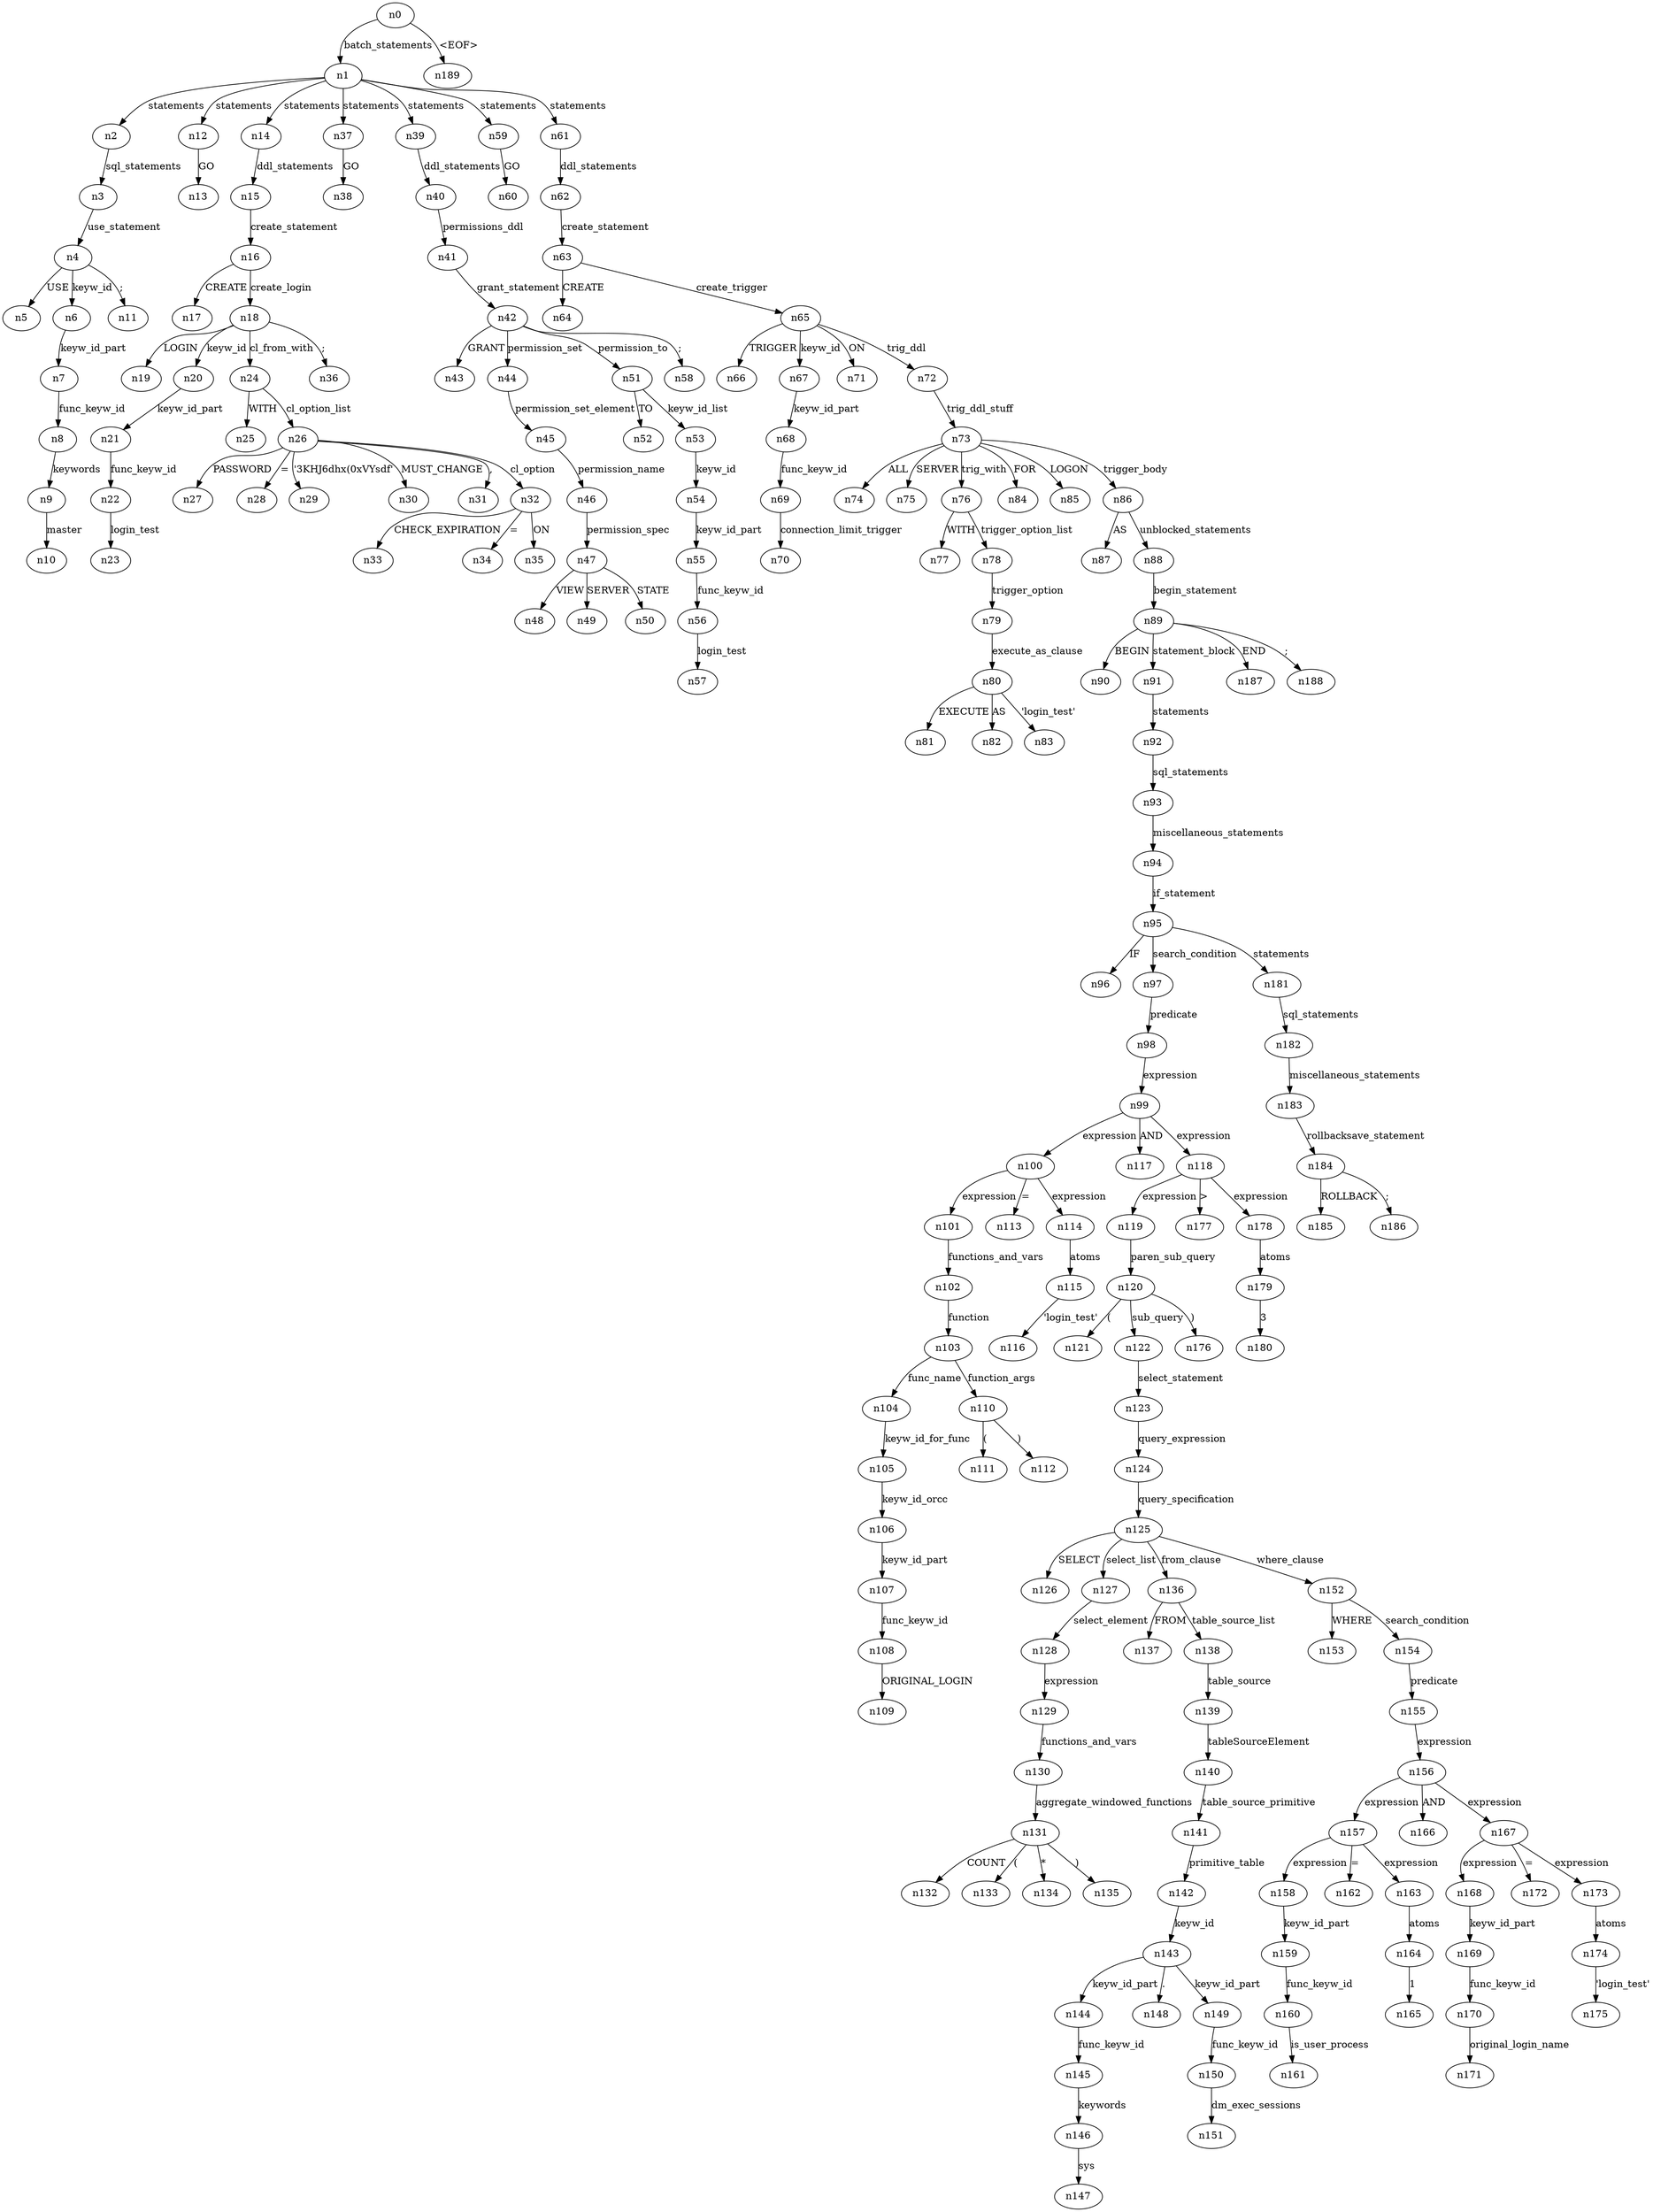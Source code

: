 digraph ParseTree {
  n0 -> n1 [label="batch_statements"];
  n1 -> n2 [label="statements"];
  n2 -> n3 [label="sql_statements"];
  n3 -> n4 [label="use_statement"];
  n4 -> n5 [label="USE"];
  n4 -> n6 [label="keyw_id"];
  n6 -> n7 [label="keyw_id_part"];
  n7 -> n8 [label="func_keyw_id"];
  n8 -> n9 [label="keywords"];
  n9 -> n10 [label="master"];
  n4 -> n11 [label=";"];
  n1 -> n12 [label="statements"];
  n12 -> n13 [label="GO"];
  n1 -> n14 [label="statements"];
  n14 -> n15 [label="ddl_statements"];
  n15 -> n16 [label="create_statement"];
  n16 -> n17 [label="CREATE"];
  n16 -> n18 [label="create_login"];
  n18 -> n19 [label="LOGIN"];
  n18 -> n20 [label="keyw_id"];
  n20 -> n21 [label="keyw_id_part"];
  n21 -> n22 [label="func_keyw_id"];
  n22 -> n23 [label="login_test"];
  n18 -> n24 [label="cl_from_with"];
  n24 -> n25 [label="WITH"];
  n24 -> n26 [label="cl_option_list"];
  n26 -> n27 [label="PASSWORD"];
  n26 -> n28 [label="="];
  n26 -> n29 [label="'3KHJ6dhx(0xVYsdf'"];
  n26 -> n30 [label="MUST_CHANGE"];
  n26 -> n31 [label=","];
  n26 -> n32 [label="cl_option"];
  n32 -> n33 [label="CHECK_EXPIRATION"];
  n32 -> n34 [label="="];
  n32 -> n35 [label="ON"];
  n18 -> n36 [label=";"];
  n1 -> n37 [label="statements"];
  n37 -> n38 [label="GO"];
  n1 -> n39 [label="statements"];
  n39 -> n40 [label="ddl_statements"];
  n40 -> n41 [label="permissions_ddl"];
  n41 -> n42 [label="grant_statement"];
  n42 -> n43 [label="GRANT"];
  n42 -> n44 [label="permission_set"];
  n44 -> n45 [label="permission_set_element"];
  n45 -> n46 [label="permission_name"];
  n46 -> n47 [label="permission_spec"];
  n47 -> n48 [label="VIEW"];
  n47 -> n49 [label="SERVER"];
  n47 -> n50 [label="STATE"];
  n42 -> n51 [label="permission_to"];
  n51 -> n52 [label="TO"];
  n51 -> n53 [label="keyw_id_list"];
  n53 -> n54 [label="keyw_id"];
  n54 -> n55 [label="keyw_id_part"];
  n55 -> n56 [label="func_keyw_id"];
  n56 -> n57 [label="login_test"];
  n42 -> n58 [label=";"];
  n1 -> n59 [label="statements"];
  n59 -> n60 [label="GO"];
  n1 -> n61 [label="statements"];
  n61 -> n62 [label="ddl_statements"];
  n62 -> n63 [label="create_statement"];
  n63 -> n64 [label="CREATE"];
  n63 -> n65 [label="create_trigger"];
  n65 -> n66 [label="TRIGGER"];
  n65 -> n67 [label="keyw_id"];
  n67 -> n68 [label="keyw_id_part"];
  n68 -> n69 [label="func_keyw_id"];
  n69 -> n70 [label="connection_limit_trigger"];
  n65 -> n71 [label="ON"];
  n65 -> n72 [label="trig_ddl"];
  n72 -> n73 [label="trig_ddl_stuff"];
  n73 -> n74 [label="ALL"];
  n73 -> n75 [label="SERVER"];
  n73 -> n76 [label="trig_with"];
  n76 -> n77 [label="WITH"];
  n76 -> n78 [label="trigger_option_list"];
  n78 -> n79 [label="trigger_option"];
  n79 -> n80 [label="execute_as_clause"];
  n80 -> n81 [label="EXECUTE"];
  n80 -> n82 [label="AS"];
  n80 -> n83 [label="'login_test'"];
  n73 -> n84 [label="FOR"];
  n73 -> n85 [label="LOGON"];
  n73 -> n86 [label="trigger_body"];
  n86 -> n87 [label="AS"];
  n86 -> n88 [label="unblocked_statements"];
  n88 -> n89 [label="begin_statement"];
  n89 -> n90 [label="BEGIN"];
  n89 -> n91 [label="statement_block"];
  n91 -> n92 [label="statements"];
  n92 -> n93 [label="sql_statements"];
  n93 -> n94 [label="miscellaneous_statements"];
  n94 -> n95 [label="if_statement"];
  n95 -> n96 [label="IF"];
  n95 -> n97 [label="search_condition"];
  n97 -> n98 [label="predicate"];
  n98 -> n99 [label="expression"];
  n99 -> n100 [label="expression"];
  n100 -> n101 [label="expression"];
  n101 -> n102 [label="functions_and_vars"];
  n102 -> n103 [label="function"];
  n103 -> n104 [label="func_name"];
  n104 -> n105 [label="keyw_id_for_func"];
  n105 -> n106 [label="keyw_id_orcc"];
  n106 -> n107 [label="keyw_id_part"];
  n107 -> n108 [label="func_keyw_id"];
  n108 -> n109 [label="ORIGINAL_LOGIN"];
  n103 -> n110 [label="function_args"];
  n110 -> n111 [label="("];
  n110 -> n112 [label=")"];
  n100 -> n113 [label="="];
  n100 -> n114 [label="expression"];
  n114 -> n115 [label="atoms"];
  n115 -> n116 [label="'login_test'"];
  n99 -> n117 [label="AND"];
  n99 -> n118 [label="expression"];
  n118 -> n119 [label="expression"];
  n119 -> n120 [label="paren_sub_query"];
  n120 -> n121 [label="("];
  n120 -> n122 [label="sub_query"];
  n122 -> n123 [label="select_statement"];
  n123 -> n124 [label="query_expression"];
  n124 -> n125 [label="query_specification"];
  n125 -> n126 [label="SELECT"];
  n125 -> n127 [label="select_list"];
  n127 -> n128 [label="select_element"];
  n128 -> n129 [label="expression"];
  n129 -> n130 [label="functions_and_vars"];
  n130 -> n131 [label="aggregate_windowed_functions"];
  n131 -> n132 [label="COUNT"];
  n131 -> n133 [label="("];
  n131 -> n134 [label="*"];
  n131 -> n135 [label=")"];
  n125 -> n136 [label="from_clause"];
  n136 -> n137 [label="FROM"];
  n136 -> n138 [label="table_source_list"];
  n138 -> n139 [label="table_source"];
  n139 -> n140 [label="tableSourceElement"];
  n140 -> n141 [label="table_source_primitive"];
  n141 -> n142 [label="primitive_table"];
  n142 -> n143 [label="keyw_id"];
  n143 -> n144 [label="keyw_id_part"];
  n144 -> n145 [label="func_keyw_id"];
  n145 -> n146 [label="keywords"];
  n146 -> n147 [label="sys"];
  n143 -> n148 [label="."];
  n143 -> n149 [label="keyw_id_part"];
  n149 -> n150 [label="func_keyw_id"];
  n150 -> n151 [label="dm_exec_sessions"];
  n125 -> n152 [label="where_clause"];
  n152 -> n153 [label="WHERE"];
  n152 -> n154 [label="search_condition"];
  n154 -> n155 [label="predicate"];
  n155 -> n156 [label="expression"];
  n156 -> n157 [label="expression"];
  n157 -> n158 [label="expression"];
  n158 -> n159 [label="keyw_id_part"];
  n159 -> n160 [label="func_keyw_id"];
  n160 -> n161 [label="is_user_process"];
  n157 -> n162 [label="="];
  n157 -> n163 [label="expression"];
  n163 -> n164 [label="atoms"];
  n164 -> n165 [label="1"];
  n156 -> n166 [label="AND"];
  n156 -> n167 [label="expression"];
  n167 -> n168 [label="expression"];
  n168 -> n169 [label="keyw_id_part"];
  n169 -> n170 [label="func_keyw_id"];
  n170 -> n171 [label="original_login_name"];
  n167 -> n172 [label="="];
  n167 -> n173 [label="expression"];
  n173 -> n174 [label="atoms"];
  n174 -> n175 [label="'login_test'"];
  n120 -> n176 [label=")"];
  n118 -> n177 [label=">"];
  n118 -> n178 [label="expression"];
  n178 -> n179 [label="atoms"];
  n179 -> n180 [label="3"];
  n95 -> n181 [label="statements"];
  n181 -> n182 [label="sql_statements"];
  n182 -> n183 [label="miscellaneous_statements"];
  n183 -> n184 [label="rollbacksave_statement"];
  n184 -> n185 [label="ROLLBACK"];
  n184 -> n186 [label=";"];
  n89 -> n187 [label="END"];
  n89 -> n188 [label=";"];
  n0 -> n189 [label="<EOF>"];
}
